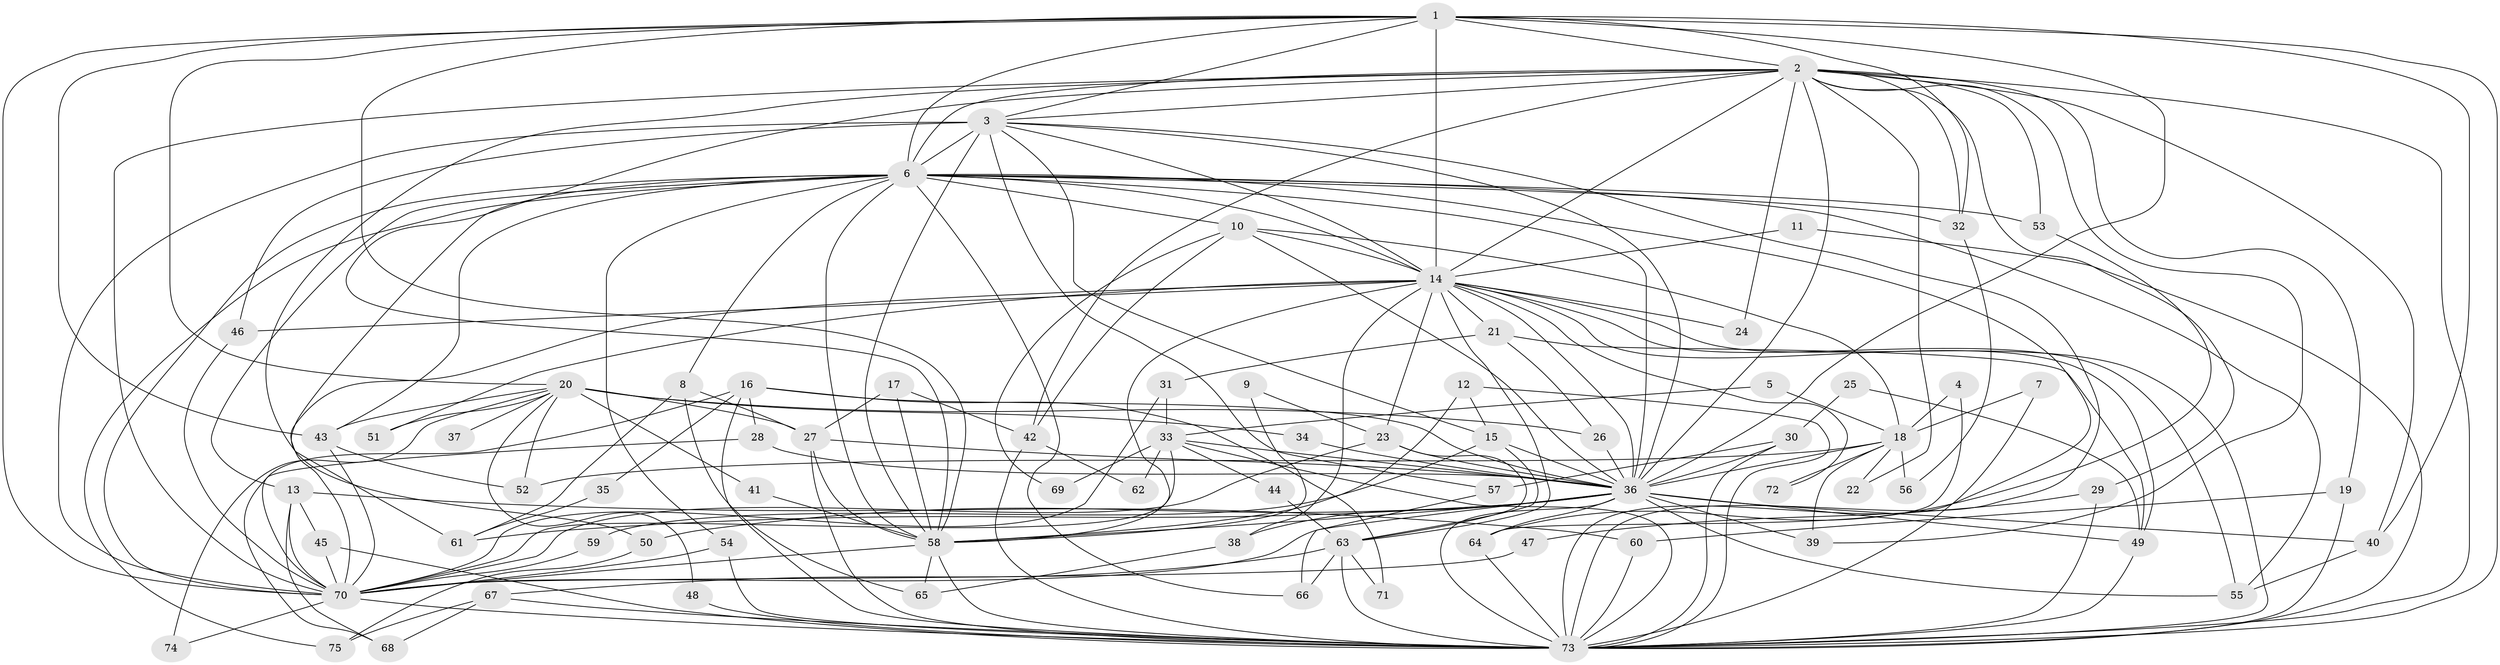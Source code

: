 // original degree distribution, {11: 0.016129032258064516, 12: 0.008064516129032258, 31: 0.008064516129032258, 17: 0.008064516129032258, 16: 0.008064516129032258, 22: 0.016129032258064516, 20: 0.008064516129032258, 33: 0.008064516129032258, 25: 0.008064516129032258, 6: 0.024193548387096774, 10: 0.008064516129032258, 5: 0.056451612903225805, 3: 0.20967741935483872, 4: 0.06451612903225806, 2: 0.532258064516129, 13: 0.008064516129032258, 8: 0.008064516129032258}
// Generated by graph-tools (version 1.1) at 2025/36/03/04/25 23:36:23]
// undirected, 75 vertices, 198 edges
graph export_dot {
  node [color=gray90,style=filled];
  1;
  2;
  3;
  4;
  5;
  6;
  7;
  8;
  9;
  10;
  11;
  12;
  13;
  14;
  15;
  16;
  17;
  18;
  19;
  20;
  21;
  22;
  23;
  24;
  25;
  26;
  27;
  28;
  29;
  30;
  31;
  32;
  33;
  34;
  35;
  36;
  37;
  38;
  39;
  40;
  41;
  42;
  43;
  44;
  45;
  46;
  47;
  48;
  49;
  50;
  51;
  52;
  53;
  54;
  55;
  56;
  57;
  58;
  59;
  60;
  61;
  62;
  63;
  64;
  65;
  66;
  67;
  68;
  69;
  70;
  71;
  72;
  73;
  74;
  75;
  1 -- 2 [weight=2.0];
  1 -- 3 [weight=2.0];
  1 -- 6 [weight=2.0];
  1 -- 14 [weight=3.0];
  1 -- 20 [weight=1.0];
  1 -- 32 [weight=1.0];
  1 -- 36 [weight=2.0];
  1 -- 40 [weight=1.0];
  1 -- 43 [weight=1.0];
  1 -- 58 [weight=2.0];
  1 -- 70 [weight=2.0];
  1 -- 73 [weight=2.0];
  2 -- 3 [weight=1.0];
  2 -- 6 [weight=1.0];
  2 -- 14 [weight=1.0];
  2 -- 19 [weight=1.0];
  2 -- 22 [weight=1.0];
  2 -- 24 [weight=1.0];
  2 -- 29 [weight=1.0];
  2 -- 32 [weight=1.0];
  2 -- 36 [weight=2.0];
  2 -- 39 [weight=1.0];
  2 -- 40 [weight=1.0];
  2 -- 42 [weight=1.0];
  2 -- 50 [weight=1.0];
  2 -- 53 [weight=1.0];
  2 -- 58 [weight=1.0];
  2 -- 70 [weight=1.0];
  2 -- 73 [weight=1.0];
  3 -- 6 [weight=2.0];
  3 -- 14 [weight=1.0];
  3 -- 15 [weight=1.0];
  3 -- 36 [weight=1.0];
  3 -- 46 [weight=1.0];
  3 -- 57 [weight=1.0];
  3 -- 58 [weight=2.0];
  3 -- 70 [weight=3.0];
  3 -- 73 [weight=1.0];
  4 -- 18 [weight=1.0];
  4 -- 64 [weight=1.0];
  5 -- 18 [weight=1.0];
  5 -- 33 [weight=1.0];
  6 -- 8 [weight=1.0];
  6 -- 10 [weight=1.0];
  6 -- 13 [weight=1.0];
  6 -- 14 [weight=1.0];
  6 -- 32 [weight=1.0];
  6 -- 36 [weight=2.0];
  6 -- 43 [weight=1.0];
  6 -- 53 [weight=1.0];
  6 -- 54 [weight=1.0];
  6 -- 55 [weight=1.0];
  6 -- 58 [weight=1.0];
  6 -- 61 [weight=1.0];
  6 -- 66 [weight=1.0];
  6 -- 70 [weight=1.0];
  6 -- 73 [weight=1.0];
  6 -- 75 [weight=1.0];
  7 -- 18 [weight=1.0];
  7 -- 73 [weight=1.0];
  8 -- 27 [weight=1.0];
  8 -- 61 [weight=1.0];
  8 -- 65 [weight=1.0];
  9 -- 23 [weight=1.0];
  9 -- 58 [weight=1.0];
  10 -- 14 [weight=1.0];
  10 -- 18 [weight=1.0];
  10 -- 36 [weight=1.0];
  10 -- 42 [weight=1.0];
  10 -- 69 [weight=1.0];
  11 -- 14 [weight=1.0];
  11 -- 73 [weight=1.0];
  12 -- 15 [weight=1.0];
  12 -- 58 [weight=1.0];
  12 -- 73 [weight=1.0];
  13 -- 45 [weight=1.0];
  13 -- 60 [weight=1.0];
  13 -- 68 [weight=1.0];
  13 -- 70 [weight=1.0];
  14 -- 21 [weight=1.0];
  14 -- 23 [weight=1.0];
  14 -- 24 [weight=1.0];
  14 -- 36 [weight=1.0];
  14 -- 38 [weight=1.0];
  14 -- 46 [weight=1.0];
  14 -- 49 [weight=1.0];
  14 -- 51 [weight=1.0];
  14 -- 55 [weight=1.0];
  14 -- 58 [weight=1.0];
  14 -- 63 [weight=1.0];
  14 -- 70 [weight=1.0];
  14 -- 72 [weight=1.0];
  14 -- 73 [weight=1.0];
  15 -- 36 [weight=1.0];
  15 -- 59 [weight=1.0];
  15 -- 63 [weight=1.0];
  16 -- 28 [weight=1.0];
  16 -- 35 [weight=1.0];
  16 -- 36 [weight=1.0];
  16 -- 70 [weight=1.0];
  16 -- 71 [weight=1.0];
  16 -- 73 [weight=1.0];
  17 -- 27 [weight=1.0];
  17 -- 42 [weight=1.0];
  17 -- 58 [weight=1.0];
  18 -- 22 [weight=1.0];
  18 -- 36 [weight=2.0];
  18 -- 39 [weight=1.0];
  18 -- 52 [weight=1.0];
  18 -- 56 [weight=1.0];
  18 -- 72 [weight=1.0];
  19 -- 60 [weight=1.0];
  19 -- 73 [weight=1.0];
  20 -- 26 [weight=2.0];
  20 -- 27 [weight=1.0];
  20 -- 34 [weight=1.0];
  20 -- 37 [weight=1.0];
  20 -- 41 [weight=1.0];
  20 -- 43 [weight=1.0];
  20 -- 48 [weight=1.0];
  20 -- 51 [weight=1.0];
  20 -- 52 [weight=1.0];
  20 -- 74 [weight=1.0];
  21 -- 26 [weight=1.0];
  21 -- 31 [weight=1.0];
  21 -- 49 [weight=1.0];
  23 -- 36 [weight=1.0];
  23 -- 63 [weight=1.0];
  23 -- 70 [weight=1.0];
  25 -- 30 [weight=1.0];
  25 -- 49 [weight=1.0];
  26 -- 36 [weight=1.0];
  27 -- 36 [weight=1.0];
  27 -- 58 [weight=1.0];
  27 -- 73 [weight=1.0];
  28 -- 36 [weight=1.0];
  28 -- 68 [weight=1.0];
  29 -- 47 [weight=1.0];
  29 -- 73 [weight=1.0];
  30 -- 36 [weight=1.0];
  30 -- 57 [weight=1.0];
  30 -- 73 [weight=2.0];
  31 -- 33 [weight=1.0];
  31 -- 70 [weight=1.0];
  32 -- 56 [weight=1.0];
  33 -- 36 [weight=1.0];
  33 -- 44 [weight=1.0];
  33 -- 62 [weight=1.0];
  33 -- 69 [weight=1.0];
  33 -- 70 [weight=1.0];
  33 -- 73 [weight=1.0];
  34 -- 36 [weight=1.0];
  35 -- 61 [weight=1.0];
  36 -- 38 [weight=1.0];
  36 -- 39 [weight=1.0];
  36 -- 40 [weight=1.0];
  36 -- 49 [weight=1.0];
  36 -- 50 [weight=1.0];
  36 -- 55 [weight=1.0];
  36 -- 58 [weight=1.0];
  36 -- 61 [weight=1.0];
  36 -- 64 [weight=1.0];
  36 -- 70 [weight=1.0];
  36 -- 73 [weight=2.0];
  38 -- 65 [weight=1.0];
  40 -- 55 [weight=1.0];
  41 -- 58 [weight=1.0];
  42 -- 62 [weight=1.0];
  42 -- 73 [weight=1.0];
  43 -- 52 [weight=1.0];
  43 -- 70 [weight=1.0];
  44 -- 63 [weight=1.0];
  45 -- 70 [weight=1.0];
  45 -- 73 [weight=1.0];
  46 -- 70 [weight=1.0];
  47 -- 70 [weight=2.0];
  48 -- 73 [weight=1.0];
  49 -- 73 [weight=1.0];
  50 -- 75 [weight=1.0];
  53 -- 64 [weight=1.0];
  54 -- 70 [weight=1.0];
  54 -- 73 [weight=1.0];
  57 -- 66 [weight=1.0];
  58 -- 65 [weight=1.0];
  58 -- 70 [weight=1.0];
  58 -- 73 [weight=2.0];
  59 -- 70 [weight=1.0];
  60 -- 73 [weight=1.0];
  63 -- 66 [weight=1.0];
  63 -- 67 [weight=1.0];
  63 -- 71 [weight=1.0];
  63 -- 73 [weight=2.0];
  64 -- 73 [weight=1.0];
  67 -- 68 [weight=1.0];
  67 -- 73 [weight=1.0];
  67 -- 75 [weight=1.0];
  70 -- 73 [weight=1.0];
  70 -- 74 [weight=1.0];
}
